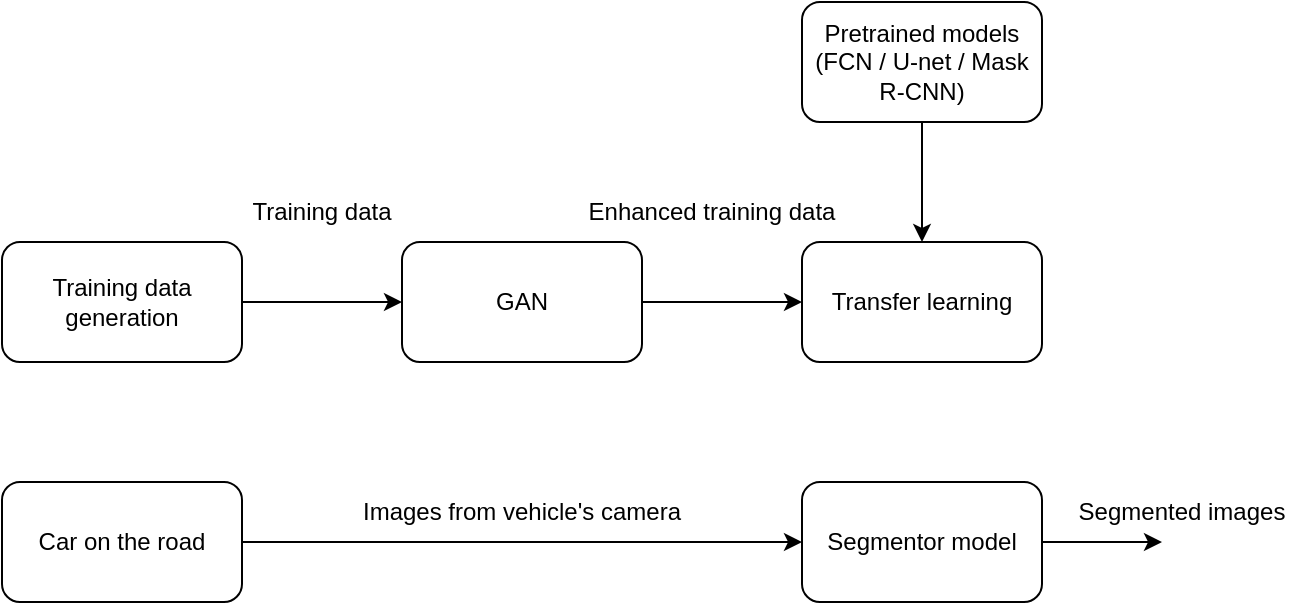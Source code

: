 <mxfile version="21.1.2" type="device">
  <diagram id="t3pYFUkL7nPWXu85cPEp" name="Page-1">
    <mxGraphModel dx="882" dy="596" grid="1" gridSize="10" guides="1" tooltips="1" connect="1" arrows="1" fold="1" page="1" pageScale="1" pageWidth="850" pageHeight="1100" math="0" shadow="0">
      <root>
        <mxCell id="0" />
        <mxCell id="1" parent="0" />
        <mxCell id="61ijb83RFL0h6t_siy47-1" style="edgeStyle=orthogonalEdgeStyle;rounded=0;orthogonalLoop=1;jettySize=auto;html=1;exitX=1;exitY=0.5;exitDx=0;exitDy=0;entryX=0;entryY=0.5;entryDx=0;entryDy=0;" edge="1" parent="1" source="AUPTG6gYR4oV3gEJlKsr-1" target="AUPTG6gYR4oV3gEJlKsr-3">
          <mxGeometry relative="1" as="geometry" />
        </mxCell>
        <mxCell id="AUPTG6gYR4oV3gEJlKsr-1" value="Training data generation" style="rounded=1;whiteSpace=wrap;html=1;" parent="1" vertex="1">
          <mxGeometry x="80" y="160" width="120" height="60" as="geometry" />
        </mxCell>
        <mxCell id="61ijb83RFL0h6t_siy47-4" style="edgeStyle=orthogonalEdgeStyle;rounded=0;orthogonalLoop=1;jettySize=auto;html=1;exitX=1;exitY=0.5;exitDx=0;exitDy=0;entryX=0;entryY=0.5;entryDx=0;entryDy=0;" edge="1" parent="1" source="AUPTG6gYR4oV3gEJlKsr-3" target="61ijb83RFL0h6t_siy47-3">
          <mxGeometry relative="1" as="geometry" />
        </mxCell>
        <mxCell id="AUPTG6gYR4oV3gEJlKsr-3" value="GAN" style="rounded=1;whiteSpace=wrap;html=1;" parent="1" vertex="1">
          <mxGeometry x="280" y="160" width="120" height="60" as="geometry" />
        </mxCell>
        <mxCell id="61ijb83RFL0h6t_siy47-12" style="edgeStyle=orthogonalEdgeStyle;rounded=0;orthogonalLoop=1;jettySize=auto;html=1;exitX=1;exitY=0.5;exitDx=0;exitDy=0;" edge="1" parent="1" source="AUPTG6gYR4oV3gEJlKsr-6">
          <mxGeometry relative="1" as="geometry">
            <mxPoint x="660" y="310" as="targetPoint" />
          </mxGeometry>
        </mxCell>
        <mxCell id="AUPTG6gYR4oV3gEJlKsr-6" value="Segmentor model" style="rounded=1;whiteSpace=wrap;html=1;" parent="1" vertex="1">
          <mxGeometry x="480" y="280" width="120" height="60" as="geometry" />
        </mxCell>
        <mxCell id="61ijb83RFL0h6t_siy47-2" value="Training data" style="text;html=1;strokeColor=none;fillColor=none;align=center;verticalAlign=middle;whiteSpace=wrap;rounded=0;" vertex="1" parent="1">
          <mxGeometry x="200" y="130" width="80" height="30" as="geometry" />
        </mxCell>
        <mxCell id="61ijb83RFL0h6t_siy47-3" value="Transfer learning" style="rounded=1;whiteSpace=wrap;html=1;" vertex="1" parent="1">
          <mxGeometry x="480" y="160" width="120" height="60" as="geometry" />
        </mxCell>
        <mxCell id="61ijb83RFL0h6t_siy47-5" value="Enhanced training data" style="text;html=1;strokeColor=none;fillColor=none;align=center;verticalAlign=middle;whiteSpace=wrap;rounded=0;" vertex="1" parent="1">
          <mxGeometry x="370" y="130" width="130" height="30" as="geometry" />
        </mxCell>
        <mxCell id="61ijb83RFL0h6t_siy47-7" style="edgeStyle=orthogonalEdgeStyle;rounded=0;orthogonalLoop=1;jettySize=auto;html=1;exitX=0.5;exitY=1;exitDx=0;exitDy=0;" edge="1" parent="1" source="61ijb83RFL0h6t_siy47-6" target="61ijb83RFL0h6t_siy47-3">
          <mxGeometry relative="1" as="geometry" />
        </mxCell>
        <mxCell id="61ijb83RFL0h6t_siy47-6" value="Pretrained models (FCN / U-net / Mask R-CNN)" style="rounded=1;whiteSpace=wrap;html=1;" vertex="1" parent="1">
          <mxGeometry x="480" y="40" width="120" height="60" as="geometry" />
        </mxCell>
        <mxCell id="61ijb83RFL0h6t_siy47-9" style="edgeStyle=orthogonalEdgeStyle;rounded=0;orthogonalLoop=1;jettySize=auto;html=1;exitX=1;exitY=0.5;exitDx=0;exitDy=0;entryX=0;entryY=0.5;entryDx=0;entryDy=0;" edge="1" parent="1" source="61ijb83RFL0h6t_siy47-8" target="AUPTG6gYR4oV3gEJlKsr-6">
          <mxGeometry relative="1" as="geometry" />
        </mxCell>
        <mxCell id="61ijb83RFL0h6t_siy47-8" value="Car on the road" style="rounded=1;whiteSpace=wrap;html=1;" vertex="1" parent="1">
          <mxGeometry x="80" y="280" width="120" height="60" as="geometry" />
        </mxCell>
        <mxCell id="61ijb83RFL0h6t_siy47-10" value="Images from vehicle&#39;s camera" style="text;html=1;strokeColor=none;fillColor=none;align=center;verticalAlign=middle;whiteSpace=wrap;rounded=0;" vertex="1" parent="1">
          <mxGeometry x="235" y="280" width="210" height="30" as="geometry" />
        </mxCell>
        <mxCell id="61ijb83RFL0h6t_siy47-13" value="Segmented images" style="text;html=1;strokeColor=none;fillColor=none;align=center;verticalAlign=middle;whiteSpace=wrap;rounded=0;" vertex="1" parent="1">
          <mxGeometry x="610" y="280" width="120" height="30" as="geometry" />
        </mxCell>
      </root>
    </mxGraphModel>
  </diagram>
</mxfile>
